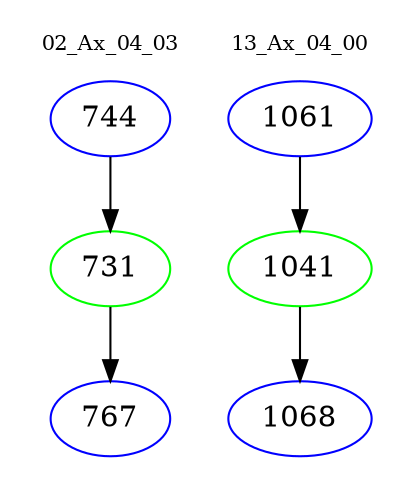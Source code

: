 digraph{
subgraph cluster_0 {
color = white
label = "02_Ax_04_03";
fontsize=10;
T0_744 [label="744", color="blue"]
T0_744 -> T0_731 [color="black"]
T0_731 [label="731", color="green"]
T0_731 -> T0_767 [color="black"]
T0_767 [label="767", color="blue"]
}
subgraph cluster_1 {
color = white
label = "13_Ax_04_00";
fontsize=10;
T1_1061 [label="1061", color="blue"]
T1_1061 -> T1_1041 [color="black"]
T1_1041 [label="1041", color="green"]
T1_1041 -> T1_1068 [color="black"]
T1_1068 [label="1068", color="blue"]
}
}
